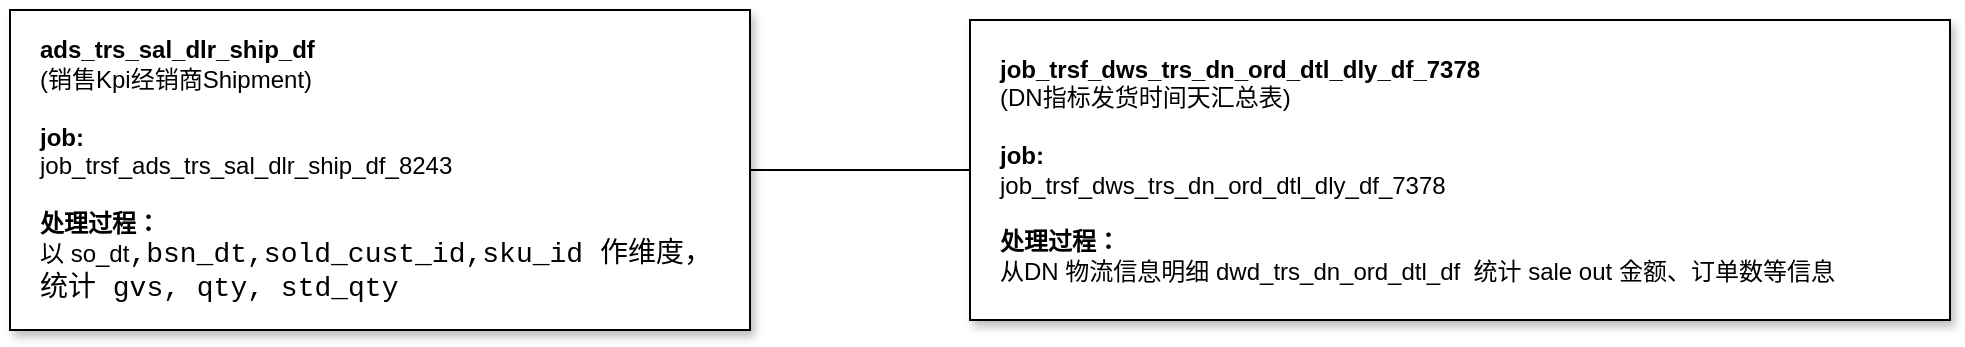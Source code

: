 <mxfile version="22.1.18" type="github">
  <diagram name="第 1 页" id="7eUpTHx11vVFpNqRn2nn">
    <mxGraphModel dx="3413" dy="1586" grid="1" gridSize="10" guides="1" tooltips="1" connect="1" arrows="1" fold="1" page="1" pageScale="1" pageWidth="827" pageHeight="1169" math="0" shadow="0">
      <root>
        <mxCell id="0" />
        <mxCell id="1" parent="0" />
        <mxCell id="3c83Wh0yh_IiP0X6-Nth-12" value="" style="edgeStyle=entityRelationEdgeStyle;rounded=0;orthogonalLoop=1;jettySize=auto;html=1;startArrow=none;endArrow=none;segment=10;curved=1;sourcePerimeterSpacing=0;targetPerimeterSpacing=0;" edge="1" parent="1" source="3c83Wh0yh_IiP0X6-Nth-9" target="3c83Wh0yh_IiP0X6-Nth-11">
          <mxGeometry relative="1" as="geometry" />
        </mxCell>
        <mxCell id="3c83Wh0yh_IiP0X6-Nth-9" value="&lt;b&gt;ads_trs_sal_dlr_ship_df&lt;/b&gt;&lt;br&gt;(销售Kpi经销商Shipment)&lt;br&gt;&lt;br&gt;&lt;b&gt;job:&lt;/b&gt;&lt;br&gt;job_trsf_ads_trs_sal_dlr_ship_df_8243&lt;br&gt;&lt;br&gt;&lt;b&gt;处理过程：&lt;/b&gt;&lt;br&gt;以&amp;nbsp;so_dt&lt;span style=&quot;background-color: rgb(255, 255, 254); font-family: Consolas, &amp;quot;Courier New&amp;quot;, monospace; font-size: 14px;&quot;&gt;,bsn_dt&lt;/span&gt;&lt;span style=&quot;background-color: rgb(255, 255, 254); font-family: Consolas, &amp;quot;Courier New&amp;quot;, monospace; font-size: 14px;&quot;&gt;,sold_cust_id&lt;/span&gt;&lt;span style=&quot;background-color: rgb(255, 255, 254); font-family: Consolas, &amp;quot;Courier New&amp;quot;, monospace; font-size: 14px;&quot;&gt;,sku_id 作维度，统计 gvs, qty, std_qty&amp;nbsp;&lt;/span&gt;&lt;span style=&quot;background-color: rgb(255, 255, 254); font-family: Consolas, &amp;quot;Courier New&amp;quot;, monospace; font-size: 14px;&quot;&gt;&lt;br&gt;&lt;/span&gt;" style="whiteSpace=wrap;html=1;rounded=0;arcSize=50;align=left;verticalAlign=middle;strokeWidth=1;autosize=1;spacing=15;treeFolding=1;treeMoving=1;newEdgeStyle={&quot;edgeStyle&quot;:&quot;entityRelationEdgeStyle&quot;,&quot;startArrow&quot;:&quot;none&quot;,&quot;endArrow&quot;:&quot;none&quot;,&quot;segment&quot;:10,&quot;curved&quot;:1,&quot;sourcePerimeterSpacing&quot;:0,&quot;targetPerimeterSpacing&quot;:0};shadow=1;" vertex="1" parent="1">
          <mxGeometry x="-480" y="285" width="370" height="160" as="geometry" />
        </mxCell>
        <mxCell id="3c83Wh0yh_IiP0X6-Nth-11" value="&lt;b&gt;job_trsf_dws_trs_dn_ord_dtl_dly_df_7378&lt;/b&gt;&lt;br&gt;(DN指标发货时间天汇总表)&lt;br&gt;&lt;br&gt;&lt;b&gt;job:&lt;/b&gt;&lt;br&gt;job_trsf_dws_trs_dn_ord_dtl_dly_df_7378&lt;br&gt;&lt;br&gt;&lt;b&gt;处理过程：&lt;/b&gt;&lt;br&gt;从DN 物流信息明细&amp;nbsp;dwd_trs_dn_ord_dtl_df&amp;nbsp; 统计 sale out 金额、订单数等信息" style="whiteSpace=wrap;html=1;rounded=0;arcSize=50;align=left;verticalAlign=middle;strokeWidth=1;autosize=1;spacing=15;treeFolding=1;treeMoving=1;newEdgeStyle={&quot;edgeStyle&quot;:&quot;entityRelationEdgeStyle&quot;,&quot;startArrow&quot;:&quot;none&quot;,&quot;endArrow&quot;:&quot;none&quot;,&quot;segment&quot;:10,&quot;curved&quot;:1,&quot;sourcePerimeterSpacing&quot;:0,&quot;targetPerimeterSpacing&quot;:0};shadow=1;" vertex="1" parent="1">
          <mxGeometry y="290" width="490" height="150" as="geometry" />
        </mxCell>
      </root>
    </mxGraphModel>
  </diagram>
</mxfile>
